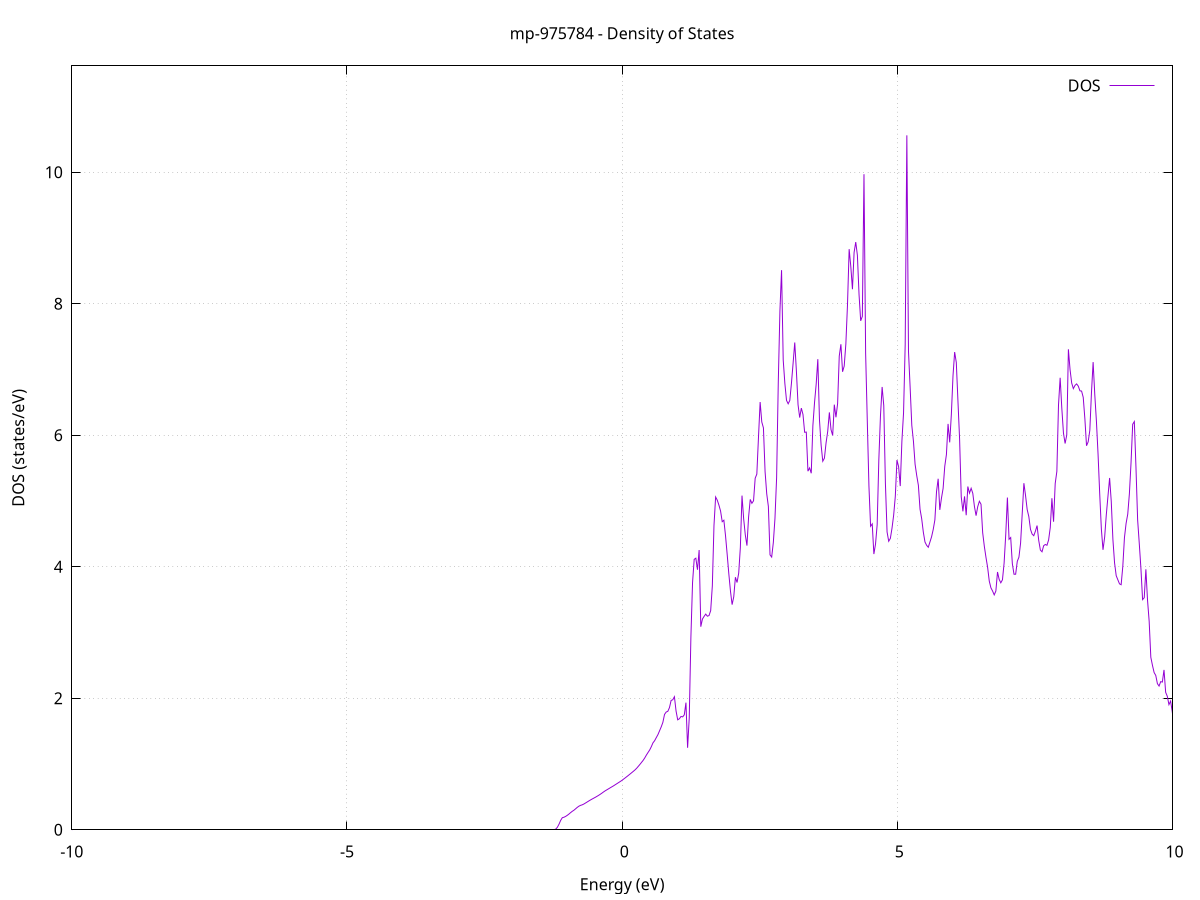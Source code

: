 set title 'mp-975784 - Density of States'
set xlabel 'Energy (eV)'
set ylabel 'DOS (states/eV)'
set grid
set xrange [-10:10]
set yrange [0:11.619]
set xzeroaxis lt -1
set terminal png size 800,600
set output 'mp-975784_dos_gnuplot.png'
plot '-' using 1:2 with lines title 'DOS'
-42.122500 0.000000
-42.092500 0.000000
-42.062600 0.000000
-42.032600 0.000000
-42.002700 0.000000
-41.972700 0.000000
-41.942800 0.000000
-41.912800 0.000000
-41.882900 0.000000
-41.852900 0.000000
-41.822900 0.000000
-41.793000 0.000000
-41.763000 0.000000
-41.733100 0.000000
-41.703100 0.000000
-41.673200 0.000000
-41.643200 0.000000
-41.613300 0.000000
-41.583300 0.000000
-41.553400 0.000000
-41.523400 0.000000
-41.493500 0.000000
-41.463500 0.000000
-41.433600 0.000000
-41.403600 0.000000
-41.373700 0.000000
-41.343700 0.000000
-41.313700 0.000000
-41.283800 0.000000
-41.253800 0.000000
-41.223900 0.000000
-41.193900 0.000000
-41.164000 0.000000
-41.134000 0.000000
-41.104100 0.000000
-41.074100 0.000000
-41.044200 0.000000
-41.014200 0.000000
-40.984300 0.000000
-40.954300 0.000000
-40.924400 0.000000
-40.894400 0.000000
-40.864500 0.000000
-40.834500 0.000000
-40.804500 0.000000
-40.774600 0.000000
-40.744600 0.000000
-40.714700 0.000000
-40.684700 0.000000
-40.654800 0.000000
-40.624800 0.000000
-40.594900 0.000000
-40.564900 0.000000
-40.535000 0.000000
-40.505000 0.000000
-40.475100 0.000000
-40.445100 0.000000
-40.415200 0.000000
-40.385200 0.000000
-40.355300 0.000000
-40.325300 0.000000
-40.295400 0.000000
-40.265400 0.000000
-40.235400 0.000000
-40.205500 0.000000
-40.175500 0.000000
-40.145600 0.000000
-40.115600 0.000000
-40.085700 0.000000
-40.055700 0.000000
-40.025800 0.000000
-39.995800 0.000000
-39.965900 0.000000
-39.935900 0.000000
-39.906000 0.000000
-39.876000 0.000000
-39.846100 0.000000
-39.816100 0.000000
-39.786200 0.000000
-39.756200 0.000000
-39.726200 0.000000
-39.696300 0.000000
-39.666300 0.000000
-39.636400 0.000000
-39.606400 0.000000
-39.576500 0.000000
-39.546500 0.000000
-39.516600 0.000000
-39.486600 0.000000
-39.456700 0.000000
-39.426700 0.000000
-39.396800 14.719500
-39.366800 32.785700
-39.336900 236.487900
-39.306900 0.000000
-39.277000 0.000000
-39.247000 0.000000
-39.217000 0.000000
-39.187100 0.000000
-39.157100 0.000000
-39.127200 0.000000
-39.097200 0.000000
-39.067300 0.000000
-39.037300 0.000000
-39.007400 0.000000
-38.977400 0.000000
-38.947500 0.000000
-38.917500 0.000000
-38.887600 0.000000
-38.857600 0.000000
-38.827700 0.000000
-38.797700 0.000000
-38.767800 0.000000
-38.737800 0.000000
-38.707900 0.000000
-38.677900 0.000000
-38.647900 0.000000
-38.618000 0.000000
-38.588000 0.000000
-38.558100 0.000000
-38.528100 0.000000
-38.498200 0.000000
-38.468200 0.000000
-38.438300 0.000000
-38.408300 0.000000
-38.378400 0.000000
-38.348400 0.000000
-38.318500 0.000000
-38.288500 0.000000
-38.258600 0.000000
-38.228600 0.000000
-38.198700 0.000000
-38.168700 0.000000
-38.138700 0.000000
-38.108800 0.000000
-38.078800 0.000000
-38.048900 0.000000
-38.018900 0.000000
-37.989000 0.000000
-37.959000 0.000000
-37.929100 0.000000
-37.899100 0.000000
-37.869200 0.000000
-37.839200 0.000000
-37.809300 0.000000
-37.779300 0.000000
-37.749400 0.000000
-37.719400 0.000000
-37.689500 0.000000
-37.659500 0.000000
-37.629500 0.000000
-37.599600 0.000000
-37.569600 0.000000
-37.539700 0.000000
-37.509700 0.000000
-37.479800 0.000000
-37.449800 0.000000
-37.419900 0.000000
-37.389900 0.000000
-37.360000 0.000000
-37.330000 0.000000
-37.300100 0.000000
-37.270100 0.000000
-37.240200 0.000000
-37.210200 0.000000
-37.180300 0.000000
-37.150300 0.000000
-37.120400 0.000000
-37.090400 0.000000
-37.060400 0.000000
-37.030500 0.000000
-37.000500 0.000000
-36.970600 0.000000
-36.940600 0.000000
-36.910700 0.000000
-36.880700 0.000000
-36.850800 0.000000
-36.820800 0.000000
-36.790900 0.000000
-36.760900 0.000000
-36.731000 0.000000
-36.701000 0.000000
-36.671100 0.000000
-36.641100 0.000000
-36.611200 0.000000
-36.581200 0.000000
-36.551200 0.000000
-36.521300 0.000000
-36.491300 0.000000
-36.461400 0.000000
-36.431400 0.000000
-36.401500 0.000000
-36.371500 0.000000
-36.341600 0.000000
-36.311600 0.000000
-36.281700 0.000000
-36.251700 0.000000
-36.221800 0.000000
-36.191800 0.000000
-36.161900 0.000000
-36.131900 0.000000
-36.102000 0.000000
-36.072000 0.000000
-36.042000 0.000000
-36.012100 0.000000
-35.982100 0.000000
-35.952200 0.000000
-35.922200 0.000000
-35.892300 0.000000
-35.862300 0.000000
-35.832400 0.000000
-35.802400 0.000000
-35.772500 0.000000
-35.742500 0.000000
-35.712600 0.000000
-35.682600 0.000000
-35.652700 0.000000
-35.622700 0.000000
-35.592800 0.000000
-35.562800 0.000000
-35.532900 0.000000
-35.502900 0.000000
-35.472900 0.000000
-35.443000 0.000000
-35.413000 0.000000
-35.383100 0.000000
-35.353100 0.000000
-35.323200 0.000000
-35.293200 0.000000
-35.263300 0.000000
-35.233300 0.000000
-35.203400 0.000000
-35.173400 0.000000
-35.143500 0.000000
-35.113500 0.000000
-35.083600 0.000000
-35.053600 0.000000
-35.023700 0.000000
-34.993700 0.000000
-34.963700 0.000000
-34.933800 0.000000
-34.903800 0.000000
-34.873900 0.000000
-34.843900 0.000000
-34.814000 0.000000
-34.784000 0.000000
-34.754100 0.000000
-34.724100 0.000000
-34.694200 0.000000
-34.664200 0.000000
-34.634300 0.000000
-34.604300 0.000000
-34.574400 0.000000
-34.544400 0.000000
-34.514500 0.000000
-34.484500 0.000000
-34.454500 0.000000
-34.424600 0.000000
-34.394600 0.000000
-34.364700 0.000000
-34.334700 0.000000
-34.304800 0.000000
-34.274800 0.000000
-34.244900 0.000000
-34.214900 0.000000
-34.185000 0.000000
-34.155000 0.000000
-34.125100 0.000000
-34.095100 0.000000
-34.065200 0.000000
-34.035200 0.000000
-34.005300 0.000000
-33.975300 0.000000
-33.945400 0.000000
-33.915400 0.000000
-33.885400 0.000000
-33.855500 0.000000
-33.825500 0.000000
-33.795600 0.000000
-33.765600 0.000000
-33.735700 0.000000
-33.705700 0.000000
-33.675800 0.000000
-33.645800 0.000000
-33.615900 0.000000
-33.585900 0.000000
-33.556000 0.000000
-33.526000 0.000000
-33.496100 0.000000
-33.466100 0.000000
-33.436200 0.000000
-33.406200 0.000000
-33.376200 0.000000
-33.346300 0.000000
-33.316300 0.000000
-33.286400 0.000000
-33.256400 0.000000
-33.226500 0.000000
-33.196500 0.000000
-33.166600 0.000000
-33.136600 0.000000
-33.106700 0.000000
-33.076700 0.000000
-33.046800 0.000000
-33.016800 0.000000
-32.986900 0.000000
-32.956900 0.000000
-32.927000 0.000000
-32.897000 0.000000
-32.867000 0.000000
-32.837100 0.000000
-32.807100 0.000000
-32.777200 0.000000
-32.747200 0.000000
-32.717300 0.000000
-32.687300 0.000000
-32.657400 0.000000
-32.627400 0.000000
-32.597500 0.000000
-32.567500 0.000000
-32.537600 0.000000
-32.507600 0.000000
-32.477700 0.000000
-32.447700 0.000000
-32.417800 0.000000
-32.387800 0.000000
-32.357800 0.000000
-32.327900 0.000000
-32.297900 0.000000
-32.268000 0.000000
-32.238000 0.000000
-32.208100 0.000000
-32.178100 0.000000
-32.148200 0.000000
-32.118200 0.000000
-32.088300 0.000000
-32.058300 0.000000
-32.028400 0.000000
-31.998400 0.000000
-31.968500 0.000000
-31.938500 0.000000
-31.908600 0.000000
-31.878600 0.000000
-31.848700 0.000000
-31.818700 0.000000
-31.788700 0.000000
-31.758800 0.000000
-31.728800 0.000000
-31.698900 0.000000
-31.668900 0.000000
-31.639000 0.000000
-31.609000 0.000000
-31.579100 0.000000
-31.549100 0.000000
-31.519200 0.000000
-31.489200 0.000000
-31.459300 0.000000
-31.429300 0.000000
-31.399400 0.000000
-31.369400 0.000000
-31.339500 0.000000
-31.309500 0.000000
-31.279500 0.000000
-31.249600 0.000000
-31.219600 0.000000
-31.189700 0.000000
-31.159700 0.000000
-31.129800 0.000000
-31.099800 0.000000
-31.069900 0.000000
-31.039900 0.000000
-31.010000 0.000000
-30.980000 0.000000
-30.950100 0.000000
-30.920100 0.000000
-30.890200 0.000000
-30.860200 0.000000
-30.830300 0.000000
-30.800300 0.000000
-30.770300 0.000000
-30.740400 0.000000
-30.710400 0.000000
-30.680500 0.000000
-30.650500 0.000000
-30.620600 0.000000
-30.590600 0.000000
-30.560700 0.000000
-30.530700 0.000000
-30.500800 0.000000
-30.470800 0.000000
-30.440900 0.000000
-30.410900 0.000000
-30.381000 0.000000
-30.351000 0.000000
-30.321100 0.000000
-30.291100 0.000000
-30.261200 0.000000
-30.231200 0.000000
-30.201200 0.000000
-30.171300 0.000000
-30.141300 0.000000
-30.111400 0.000000
-30.081400 0.000000
-30.051500 0.000000
-30.021500 0.000000
-29.991600 0.000000
-29.961600 0.000000
-29.931700 0.000000
-29.901700 0.000000
-29.871800 0.000000
-29.841800 0.000000
-29.811900 0.000000
-29.781900 0.000000
-29.752000 0.000000
-29.722000 0.000000
-29.692000 0.000000
-29.662100 0.000000
-29.632100 0.000000
-29.602200 0.000000
-29.572200 0.000000
-29.542300 0.000000
-29.512300 0.000000
-29.482400 0.000000
-29.452400 0.000000
-29.422500 0.000000
-29.392500 0.000000
-29.362600 0.000000
-29.332600 0.000000
-29.302700 0.000000
-29.272700 0.000000
-29.242800 0.000000
-29.212800 0.000000
-29.182800 0.000000
-29.152900 0.000000
-29.122900 0.000000
-29.093000 0.000000
-29.063000 0.000000
-29.033100 0.000000
-29.003100 0.000000
-28.973200 0.000000
-28.943200 0.000000
-28.913300 0.000000
-28.883300 0.000000
-28.853400 0.000000
-28.823400 0.000000
-28.793500 0.000000
-28.763500 0.000000
-28.733600 0.000000
-28.703600 0.000000
-28.673700 0.000000
-28.643700 0.000000
-28.613700 0.000000
-28.583800 0.000000
-28.553800 0.000000
-28.523900 0.000000
-28.493900 0.000000
-28.464000 0.000000
-28.434000 0.000000
-28.404100 0.000000
-28.374100 0.000000
-28.344200 0.000000
-28.314200 0.000000
-28.284300 0.000000
-28.254300 0.000000
-28.224400 0.000000
-28.194400 0.000000
-28.164500 0.000000
-28.134500 0.000000
-28.104500 0.000000
-28.074600 0.000000
-28.044600 0.000000
-28.014700 0.000000
-27.984700 0.000000
-27.954800 0.000000
-27.924800 0.000000
-27.894900 0.000000
-27.864900 0.000000
-27.835000 0.000000
-27.805000 0.000000
-27.775100 0.000000
-27.745100 0.000000
-27.715200 0.000000
-27.685200 0.000000
-27.655300 0.000000
-27.625300 0.000000
-27.595300 0.000000
-27.565400 0.000000
-27.535400 0.000000
-27.505500 0.000000
-27.475500 0.000000
-27.445600 0.000000
-27.415600 0.000000
-27.385700 0.000000
-27.355700 0.000000
-27.325800 0.000000
-27.295800 0.000000
-27.265900 0.000000
-27.235900 0.000000
-27.206000 0.000000
-27.176000 0.000000
-27.146100 0.000000
-27.116100 0.000000
-27.086200 0.000000
-27.056200 0.000000
-27.026200 0.000000
-26.996300 0.000000
-26.966300 0.000000
-26.936400 0.000000
-26.906400 0.000000
-26.876500 0.000000
-26.846500 0.000000
-26.816600 0.000000
-26.786600 0.000000
-26.756700 0.000000
-26.726700 0.000000
-26.696800 0.000000
-26.666800 0.000000
-26.636900 0.000000
-26.606900 0.000000
-26.577000 0.000000
-26.547000 0.000000
-26.517000 0.000000
-26.487100 0.000000
-26.457100 0.000000
-26.427200 0.000000
-26.397200 0.000000
-26.367300 0.000000
-26.337300 0.000000
-26.307400 0.000000
-26.277400 0.000000
-26.247500 0.000000
-26.217500 0.000000
-26.187600 0.000000
-26.157600 0.000000
-26.127700 0.000000
-26.097700 0.000000
-26.067800 0.000000
-26.037800 0.000000
-26.007800 0.000000
-25.977900 0.000000
-25.947900 0.000000
-25.918000 0.000000
-25.888000 0.000000
-25.858100 0.000000
-25.828100 0.000000
-25.798200 0.000000
-25.768200 0.000000
-25.738300 0.000000
-25.708300 0.000000
-25.678400 0.000000
-25.648400 0.000000
-25.618500 0.000000
-25.588500 0.000000
-25.558600 0.000000
-25.528600 0.000000
-25.498700 0.000000
-25.468700 0.000000
-25.438700 0.000000
-25.408800 0.000000
-25.378800 0.000000
-25.348900 0.000000
-25.318900 0.000000
-25.289000 0.000000
-25.259000 0.000000
-25.229100 0.000000
-25.199100 0.000000
-25.169200 0.000000
-25.139200 0.000000
-25.109300 0.000000
-25.079300 0.000000
-25.049400 0.000000
-25.019400 0.000000
-24.989500 0.000000
-24.959500 0.000000
-24.929500 0.000000
-24.899600 0.000000
-24.869600 0.000000
-24.839700 0.000000
-24.809700 0.000000
-24.779800 0.000000
-24.749800 0.000000
-24.719900 0.000000
-24.689900 0.000000
-24.660000 0.000000
-24.630000 0.000000
-24.600100 0.000000
-24.570100 0.000000
-24.540200 0.000000
-24.510200 0.000000
-24.480300 0.000000
-24.450300 0.000000
-24.420300 0.000000
-24.390400 0.000000
-24.360400 0.000000
-24.330500 0.000000
-24.300500 0.000000
-24.270600 0.000000
-24.240600 0.000000
-24.210700 0.000000
-24.180700 0.000000
-24.150800 0.000000
-24.120800 0.000000
-24.090900 0.000000
-24.060900 0.000000
-24.031000 0.000000
-24.001000 0.000000
-23.971100 0.000000
-23.941100 0.000000
-23.911100 0.000000
-23.881200 0.000000
-23.851200 0.000000
-23.821300 0.000000
-23.791300 0.000000
-23.761400 0.000000
-23.731400 0.000000
-23.701500 0.000000
-23.671500 0.000000
-23.641600 0.000000
-23.611600 0.000000
-23.581700 0.000000
-23.551700 0.000000
-23.521800 0.000000
-23.491800 0.000000
-23.461900 0.000000
-23.431900 0.000000
-23.402000 0.000000
-23.372000 0.000000
-23.342000 0.000000
-23.312100 0.000000
-23.282100 0.000000
-23.252200 0.000000
-23.222200 0.000000
-23.192300 0.000000
-23.162300 0.000000
-23.132400 0.000000
-23.102400 0.000000
-23.072500 0.000000
-23.042500 0.000000
-23.012600 0.000000
-22.982600 0.000000
-22.952700 0.000000
-22.922700 0.000000
-22.892800 0.000000
-22.862800 0.000000
-22.832800 0.000000
-22.802900 0.000000
-22.772900 0.000000
-22.743000 0.000000
-22.713000 0.000000
-22.683100 0.000000
-22.653100 0.000000
-22.623200 0.000000
-22.593200 0.000000
-22.563300 0.000000
-22.533300 0.000000
-22.503400 0.000000
-22.473400 0.000000
-22.443500 0.000000
-22.413500 0.000000
-22.383600 0.000000
-22.353600 0.000000
-22.323600 0.000000
-22.293700 0.000000
-22.263700 0.000000
-22.233800 0.000000
-22.203800 0.000000
-22.173900 0.000000
-22.143900 0.000000
-22.114000 0.000000
-22.084000 0.000000
-22.054100 0.000000
-22.024100 0.000000
-21.994200 0.000000
-21.964200 0.000000
-21.934300 0.000000
-21.904300 0.000000
-21.874400 0.000000
-21.844400 0.000000
-21.814500 0.000000
-21.784500 0.000000
-21.754500 0.000000
-21.724600 0.000000
-21.694600 0.000000
-21.664700 0.000000
-21.634700 0.000000
-21.604800 0.000000
-21.574800 0.000000
-21.544900 0.000000
-21.514900 0.000000
-21.485000 0.000000
-21.455000 0.000000
-21.425100 0.000000
-21.395100 0.000000
-21.365200 0.000000
-21.335200 0.000000
-21.305300 0.000000
-21.275300 0.000000
-21.245300 0.000000
-21.215400 0.000000
-21.185400 0.000000
-21.155500 0.000000
-21.125500 0.000000
-21.095600 0.000000
-21.065600 0.000000
-21.035700 0.000000
-21.005700 0.000000
-20.975800 0.000000
-20.945800 0.000000
-20.915900 0.000000
-20.885900 0.000000
-20.856000 0.000000
-20.826000 0.000000
-20.796100 0.000000
-20.766100 0.000000
-20.736100 0.000000
-20.706200 0.000000
-20.676200 0.000000
-20.646300 0.000000
-20.616300 0.000000
-20.586400 0.000000
-20.556400 0.000000
-20.526500 0.000000
-20.496500 0.000000
-20.466600 0.000000
-20.436600 0.000000
-20.406700 0.000000
-20.376700 0.000000
-20.346800 0.000000
-20.316800 0.000000
-20.286900 0.000000
-20.256900 0.000000
-20.227000 0.000000
-20.197000 0.000000
-20.167000 0.000000
-20.137100 0.000000
-20.107100 0.000000
-20.077200 0.000000
-20.047200 0.000000
-20.017300 0.000000
-19.987300 0.000000
-19.957400 0.000000
-19.927400 0.000000
-19.897500 0.000000
-19.867500 0.000000
-19.837600 0.000000
-19.807600 0.000000
-19.777700 0.000000
-19.747700 0.000000
-19.717800 0.000000
-19.687800 0.441400
-19.657800 11.204100
-19.627900 44.402100
-19.597900 47.546900
-19.568000 56.008300
-19.538000 61.969400
-19.508100 19.541100
-19.478100 43.315600
-19.448200 52.492400
-19.418200 32.227700
-19.388300 36.393400
-19.358300 85.031700
-19.328400 58.811800
-19.298400 90.100700
-19.268500 0.000000
-19.238500 0.000000
-19.208600 0.000000
-19.178600 0.000000
-19.148600 0.000000
-19.118700 0.000000
-19.088700 0.000000
-19.058800 0.000000
-19.028800 0.000000
-18.998900 0.000000
-18.968900 0.000000
-18.939000 0.000000
-18.909000 0.000000
-18.879100 0.000000
-18.849100 0.000000
-18.819200 0.000000
-18.789200 0.000000
-18.759300 0.000000
-18.729300 0.000000
-18.699400 0.000000
-18.669400 0.000000
-18.639500 0.000000
-18.609500 0.000000
-18.579500 0.000000
-18.549600 0.000000
-18.519600 0.000000
-18.489700 0.000000
-18.459700 0.000000
-18.429800 0.000000
-18.399800 0.000000
-18.369900 0.000000
-18.339900 0.000000
-18.310000 0.000000
-18.280000 0.000000
-18.250100 0.000000
-18.220100 0.000000
-18.190200 0.000000
-18.160200 0.000000
-18.130300 0.000000
-18.100300 0.000000
-18.070300 0.000000
-18.040400 0.000000
-18.010400 0.000000
-17.980500 0.000000
-17.950500 0.000000
-17.920600 0.000000
-17.890600 0.000000
-17.860700 0.000000
-17.830700 0.000000
-17.800800 0.000000
-17.770800 0.000000
-17.740900 0.000000
-17.710900 0.000000
-17.681000 0.000000
-17.651000 0.000000
-17.621100 0.000000
-17.591100 0.000000
-17.561100 0.000000
-17.531200 0.000000
-17.501200 0.000000
-17.471300 0.000000
-17.441300 0.000000
-17.411400 0.000000
-17.381400 0.000000
-17.351500 0.000000
-17.321500 0.000000
-17.291600 0.000000
-17.261600 0.000000
-17.231700 0.000000
-17.201700 0.000000
-17.171800 0.000000
-17.141800 0.000000
-17.111900 0.000000
-17.081900 0.000000
-17.052000 0.000000
-17.022000 0.000000
-16.992000 0.000000
-16.962100 0.000000
-16.932100 0.000000
-16.902200 0.000000
-16.872200 0.000000
-16.842300 0.000000
-16.812300 0.000000
-16.782400 0.000000
-16.752400 0.000000
-16.722500 0.000000
-16.692500 0.000000
-16.662600 0.000000
-16.632600 0.000000
-16.602700 0.000000
-16.572700 0.000000
-16.542800 0.000000
-16.512800 0.000000
-16.482800 0.000000
-16.452900 0.000000
-16.422900 0.000000
-16.393000 0.000000
-16.363000 0.000000
-16.333100 0.000000
-16.303100 0.000000
-16.273200 0.000000
-16.243200 0.000000
-16.213300 0.000000
-16.183300 0.000000
-16.153400 0.000000
-16.123400 0.000000
-16.093500 0.000000
-16.063500 0.000000
-16.033600 0.000000
-16.003600 0.000000
-15.973600 0.000000
-15.943700 0.000000
-15.913700 0.000000
-15.883800 0.000000
-15.853800 0.000000
-15.823900 0.000000
-15.793900 0.000000
-15.764000 0.000000
-15.734000 0.000000
-15.704100 0.000000
-15.674100 0.000000
-15.644200 0.000000
-15.614200 0.000000
-15.584300 0.000000
-15.554300 0.000000
-15.524400 0.000000
-15.494400 0.000000
-15.464400 0.000000
-15.434500 0.000000
-15.404500 0.000000
-15.374600 0.000000
-15.344600 0.000000
-15.314700 0.000000
-15.284700 0.000000
-15.254800 0.000000
-15.224800 0.000000
-15.194900 0.000000
-15.164900 0.000000
-15.135000 0.000000
-15.105000 0.000000
-15.075100 0.000000
-15.045100 0.000000
-15.015200 0.000000
-14.985200 0.000000
-14.955300 0.000000
-14.925300 0.000000
-14.895300 0.000000
-14.865400 0.000000
-14.835400 0.000000
-14.805500 0.000000
-14.775500 0.000000
-14.745600 396.454400
-14.715600 0.000000
-14.685700 0.000000
-14.655700 0.000000
-14.625800 0.000000
-14.595800 0.000000
-14.565900 0.000000
-14.535900 0.000000
-14.506000 0.000000
-14.476000 0.000000
-14.446100 0.000000
-14.416100 0.000000
-14.386100 0.000000
-14.356200 0.000000
-14.326200 0.000000
-14.296300 0.000000
-14.266300 0.000000
-14.236400 0.000000
-14.206400 0.000000
-14.176500 0.000000
-14.146500 0.000000
-14.116600 0.000000
-14.086600 0.000000
-14.056700 0.000000
-14.026700 0.000000
-13.996800 0.000000
-13.966800 0.000000
-13.936900 0.000000
-13.906900 0.000000
-13.876900 0.000000
-13.847000 0.000000
-13.817000 0.000000
-13.787100 0.000000
-13.757100 0.000000
-13.727200 0.000000
-13.697200 0.000000
-13.667300 0.000000
-13.637300 0.000000
-13.607400 0.000000
-13.577400 0.000000
-13.547500 0.000000
-13.517500 0.000000
-13.487600 0.000000
-13.457600 0.000000
-13.427700 0.000000
-13.397700 0.000000
-13.367800 0.000000
-13.337800 0.000000
-13.307800 0.000000
-13.277900 0.000000
-13.247900 0.000000
-13.218000 0.000000
-13.188000 0.000000
-13.158100 0.000000
-13.128100 0.000000
-13.098200 0.000000
-13.068200 0.000000
-13.038300 0.000000
-13.008300 0.000000
-12.978400 0.000000
-12.948400 0.000000
-12.918500 0.000000
-12.888500 0.000000
-12.858600 0.000000
-12.828600 0.000000
-12.798600 0.000000
-12.768700 0.000000
-12.738700 0.000000
-12.708800 0.000000
-12.678800 0.000000
-12.648900 0.000000
-12.618900 0.000000
-12.589000 0.000000
-12.559000 0.000000
-12.529100 0.000000
-12.499100 0.000000
-12.469200 0.000000
-12.439200 0.000000
-12.409300 0.000000
-12.379300 0.000000
-12.349400 0.000000
-12.319400 0.000000
-12.289400 0.000000
-12.259500 0.000000
-12.229500 0.000000
-12.199600 0.000000
-12.169600 0.000000
-12.139700 0.000000
-12.109700 0.000000
-12.079800 0.000000
-12.049800 0.000000
-12.019900 0.000000
-11.989900 0.000000
-11.960000 0.000000
-11.930000 0.000000
-11.900100 0.000000
-11.870100 0.000000
-11.840200 0.000000
-11.810200 0.000000
-11.780300 0.000000
-11.750300 0.000000
-11.720300 0.000000
-11.690400 0.000000
-11.660400 0.000000
-11.630500 0.000000
-11.600500 0.000000
-11.570600 0.000000
-11.540600 0.000000
-11.510700 0.000000
-11.480700 0.000000
-11.450800 0.000000
-11.420800 0.000000
-11.390900 0.000000
-11.360900 0.000000
-11.331000 0.000000
-11.301000 0.000000
-11.271100 0.000000
-11.241100 0.000000
-11.211100 0.000000
-11.181200 0.000000
-11.151200 0.000000
-11.121300 0.000000
-11.091300 0.000000
-11.061400 0.000000
-11.031400 0.000000
-11.001500 0.000000
-10.971500 0.000000
-10.941600 0.000000
-10.911600 0.000000
-10.881700 0.000000
-10.851700 0.000000
-10.821800 0.000000
-10.791800 0.000000
-10.761900 0.000000
-10.731900 0.000000
-10.701900 0.000000
-10.672000 0.000000
-10.642000 0.000000
-10.612100 0.000000
-10.582100 0.000000
-10.552200 0.000000
-10.522200 0.000000
-10.492300 0.000000
-10.462300 0.000000
-10.432400 0.000000
-10.402400 0.000000
-10.372500 0.000000
-10.342500 0.000000
-10.312600 0.000000
-10.282600 0.000000
-10.252700 0.000000
-10.222700 0.000000
-10.192800 0.000000
-10.162800 0.000000
-10.132800 0.000000
-10.102900 0.000000
-10.072900 0.000000
-10.043000 0.000000
-10.013000 0.000000
-9.983100 0.000000
-9.953100 0.000000
-9.923200 0.000000
-9.893200 0.000000
-9.863300 0.000000
-9.833300 0.000000
-9.803400 0.000000
-9.773400 0.000000
-9.743500 0.000000
-9.713500 0.000000
-9.683600 0.000000
-9.653600 0.000000
-9.623600 0.000000
-9.593700 0.000000
-9.563700 0.000000
-9.533800 0.000000
-9.503800 0.000000
-9.473900 0.000000
-9.443900 0.000000
-9.414000 0.000000
-9.384000 0.000000
-9.354100 0.000000
-9.324100 0.000000
-9.294200 0.000000
-9.264200 0.000000
-9.234300 0.000000
-9.204300 0.000000
-9.174400 0.000000
-9.144400 0.000000
-9.114400 0.000000
-9.084500 0.000000
-9.054500 0.000000
-9.024600 0.000000
-8.994600 0.000000
-8.964700 0.000000
-8.934700 0.000000
-8.904800 0.000000
-8.874800 0.000000
-8.844900 0.000000
-8.814900 0.000000
-8.785000 0.000000
-8.755000 0.000000
-8.725100 0.000000
-8.695100 0.000000
-8.665200 0.000000
-8.635200 0.000000
-8.605300 0.000000
-8.575300 0.000000
-8.545300 0.000000
-8.515400 0.000000
-8.485400 0.000000
-8.455500 0.000000
-8.425500 0.000000
-8.395600 0.000000
-8.365600 0.000000
-8.335700 0.000000
-8.305700 0.000000
-8.275800 0.000000
-8.245800 0.000000
-8.215900 0.000000
-8.185900 0.000000
-8.156000 0.000000
-8.126000 0.000000
-8.096100 0.000000
-8.066100 0.000000
-8.036100 0.000000
-8.006200 0.000000
-7.976200 0.000000
-7.946300 0.000000
-7.916300 0.000000
-7.886400 0.000000
-7.856400 0.000000
-7.826500 0.000000
-7.796500 0.000000
-7.766600 0.000000
-7.736600 0.000000
-7.706700 0.000000
-7.676700 0.000000
-7.646800 0.000000
-7.616800 0.000000
-7.586900 0.000000
-7.556900 0.000000
-7.526900 0.000000
-7.497000 0.000000
-7.467000 0.000000
-7.437100 0.000000
-7.407100 0.000000
-7.377200 0.000000
-7.347200 0.000000
-7.317300 0.000000
-7.287300 0.000000
-7.257400 0.000000
-7.227400 0.000000
-7.197500 0.000000
-7.167500 0.000000
-7.137600 0.000000
-7.107600 0.000000
-7.077700 0.000000
-7.047700 0.000000
-7.017700 0.000000
-6.987800 0.000000
-6.957800 0.000000
-6.927900 0.000000
-6.897900 0.000000
-6.868000 0.000000
-6.838000 0.000000
-6.808100 0.000000
-6.778100 0.000000
-6.748200 0.000000
-6.718200 0.000000
-6.688300 0.000000
-6.658300 0.000000
-6.628400 0.000000
-6.598400 0.000000
-6.568500 0.000000
-6.538500 0.000000
-6.508600 0.000000
-6.478600 0.000000
-6.448600 0.000000
-6.418700 0.000000
-6.388700 0.000000
-6.358800 0.000000
-6.328800 0.000000
-6.298900 0.000000
-6.268900 0.000000
-6.239000 0.000000
-6.209000 0.000000
-6.179100 0.000000
-6.149100 0.000000
-6.119200 0.000000
-6.089200 0.000000
-6.059300 0.000000
-6.029300 0.000000
-5.999400 0.000000
-5.969400 0.000000
-5.939400 0.000000
-5.909500 0.000000
-5.879500 0.000000
-5.849600 0.000000
-5.819600 0.000000
-5.789700 0.000000
-5.759700 0.000000
-5.729800 0.000000
-5.699800 0.000000
-5.669900 0.000000
-5.639900 0.000000
-5.610000 0.000000
-5.580000 0.000000
-5.550100 0.000000
-5.520100 0.000000
-5.490200 0.000000
-5.460200 0.000000
-5.430200 0.000000
-5.400300 0.000000
-5.370300 0.000000
-5.340400 0.000000
-5.310400 0.000000
-5.280500 0.000000
-5.250500 0.000000
-5.220600 0.000000
-5.190600 0.000000
-5.160700 0.000000
-5.130700 0.000000
-5.100800 0.000000
-5.070800 0.000000
-5.040900 0.000000
-5.010900 0.000000
-4.981000 0.000000
-4.951000 0.000000
-4.921100 0.000000
-4.891100 0.000000
-4.861100 0.000000
-4.831200 0.000000
-4.801200 0.000000
-4.771300 0.000000
-4.741300 0.000000
-4.711400 0.000000
-4.681400 0.000000
-4.651500 0.000000
-4.621500 0.000000
-4.591600 0.000000
-4.561600 0.000000
-4.531700 0.000000
-4.501700 0.000000
-4.471800 0.000000
-4.441800 0.000000
-4.411900 0.000000
-4.381900 0.000000
-4.351900 0.000000
-4.322000 0.000000
-4.292000 0.000000
-4.262100 0.000000
-4.232100 0.000000
-4.202200 0.000000
-4.172200 0.000000
-4.142300 0.000000
-4.112300 0.000000
-4.082400 0.000000
-4.052400 0.000000
-4.022500 0.000000
-3.992500 0.000000
-3.962600 0.000000
-3.932600 0.000000
-3.902700 0.000000
-3.872700 0.000000
-3.842700 0.000000
-3.812800 0.000000
-3.782800 0.000000
-3.752900 0.000000
-3.722900 0.000000
-3.693000 0.000000
-3.663000 0.000000
-3.633100 0.000000
-3.603100 0.000000
-3.573200 0.000000
-3.543200 0.000000
-3.513300 0.000000
-3.483300 0.000000
-3.453400 0.000000
-3.423400 0.000000
-3.393500 0.000000
-3.363500 0.000000
-3.333600 0.000000
-3.303600 0.000000
-3.273600 0.000000
-3.243700 0.000000
-3.213700 0.000000
-3.183800 0.000000
-3.153800 0.000000
-3.123900 0.000000
-3.093900 0.000000
-3.064000 0.000000
-3.034000 0.000000
-3.004100 0.000000
-2.974100 0.000000
-2.944200 0.000000
-2.914200 0.000000
-2.884300 0.000000
-2.854300 0.000000
-2.824400 0.000000
-2.794400 0.000000
-2.764400 0.000000
-2.734500 0.000000
-2.704500 0.000000
-2.674600 0.000000
-2.644600 0.000000
-2.614700 0.000000
-2.584700 0.000000
-2.554800 0.000000
-2.524800 0.000000
-2.494900 0.000000
-2.464900 0.000000
-2.435000 0.000000
-2.405000 0.000000
-2.375100 0.000000
-2.345100 0.000000
-2.315200 0.000000
-2.285200 0.000000
-2.255200 0.000000
-2.225300 0.000000
-2.195300 0.000000
-2.165400 0.000000
-2.135400 0.000000
-2.105500 0.000000
-2.075500 0.000000
-2.045600 0.000000
-2.015600 0.000000
-1.985700 0.000000
-1.955700 0.000000
-1.925800 0.000000
-1.895800 0.000000
-1.865900 0.000000
-1.835900 0.000000
-1.806000 0.000000
-1.776000 0.000000
-1.746100 0.000000
-1.716100 0.000000
-1.686100 0.000000
-1.656200 0.000000
-1.626200 0.000000
-1.596300 0.000000
-1.566300 0.000000
-1.536400 0.000000
-1.506400 0.000000
-1.476500 0.000000
-1.446500 0.000000
-1.416600 0.000000
-1.386600 0.000000
-1.356700 0.000000
-1.326700 0.000000
-1.296800 0.000000
-1.266800 0.000000
-1.236900 0.000000
-1.206900 0.009600
-1.176900 0.038000
-1.147000 0.085200
-1.117000 0.143000
-1.087100 0.183800
-1.057100 0.190700
-1.027200 0.203200
-0.997200 0.219700
-0.967300 0.238800
-0.937300 0.260300
-0.907400 0.280200
-0.877400 0.296600
-0.847500 0.317600
-0.817500 0.339300
-0.787600 0.357800
-0.757600 0.370900
-0.727700 0.378800
-0.697700 0.390700
-0.667700 0.405900
-0.637800 0.421400
-0.607800 0.437100
-0.577900 0.452100
-0.547900 0.466400
-0.518000 0.480000
-0.488000 0.493600
-0.458100 0.508200
-0.428100 0.523400
-0.398200 0.539600
-0.368200 0.557000
-0.338300 0.575300
-0.308300 0.592400
-0.278400 0.607400
-0.248400 0.622400
-0.218500 0.637500
-0.188500 0.652500
-0.158600 0.667200
-0.128600 0.683500
-0.098600 0.699600
-0.068700 0.715700
-0.038700 0.731900
-0.008800 0.748300
0.021200 0.767400
0.051100 0.786300
0.081100 0.805800
0.111000 0.825700
0.141000 0.846000
0.170900 0.866500
0.200900 0.887300
0.230800 0.908500
0.260800 0.933300
0.290700 0.962200
0.320700 0.992000
0.350600 1.023300
0.380600 1.054800
0.410600 1.092600
0.440500 1.136400
0.470500 1.176000
0.500400 1.214100
0.530400 1.264500
0.560300 1.322300
0.590300 1.355100
0.620200 1.401700
0.650200 1.447300
0.680100 1.506000
0.710100 1.565500
0.740000 1.633900
0.770000 1.754300
0.799900 1.790600
0.829900 1.801600
0.859800 1.858200
0.889800 1.967400
0.919800 1.977500
0.949700 2.024100
0.979700 1.806200
1.009600 1.672400
1.039600 1.688400
1.069500 1.723600
1.099500 1.717400
1.129400 1.748700
1.159400 1.933900
1.189300 1.247000
1.219300 1.701600
1.249200 2.929400
1.279200 3.760700
1.309100 4.113700
1.339100 4.130900
1.369000 3.955000
1.399000 4.255100
1.429000 3.088800
1.458900 3.205000
1.488900 3.245900
1.518800 3.280400
1.548800 3.248400
1.578700 3.258300
1.608700 3.333500
1.638600 3.707600
1.668600 4.627800
1.698500 5.061600
1.728500 5.013300
1.758400 4.938400
1.788400 4.847900
1.818300 4.686000
1.848300 4.708200
1.878200 4.474000
1.908200 4.191000
1.938100 3.895700
1.968100 3.631900
1.998100 3.424500
2.028000 3.544100
2.058000 3.841500
2.087900 3.761000
2.117900 3.904200
2.147800 4.292500
2.177800 5.082900
2.207700 4.731400
2.237700 4.485400
2.267600 4.322300
2.297600 4.757600
2.327500 5.025000
2.357500 4.965600
2.387400 5.003700
2.417400 5.347300
2.447300 5.409600
2.477300 5.970600
2.507300 6.505900
2.537200 6.202600
2.567200 6.113000
2.597100 5.448000
2.627100 5.110300
2.657000 4.917200
2.687000 4.181300
2.716900 4.148200
2.746900 4.367200
2.776800 4.736300
2.806800 5.356800
2.836700 6.794700
2.866700 7.887600
2.896600 8.511900
2.926600 7.144700
2.956500 6.789900
2.986500 6.531700
3.016500 6.479200
3.046400 6.530000
3.076400 6.793700
3.106300 7.096600
3.136300 7.411900
3.166200 6.976800
3.196200 6.464700
3.226100 6.269600
3.256100 6.413700
3.286000 6.316200
3.316000 6.046200
3.345900 6.049000
3.375900 5.454300
3.405800 5.504100
3.435800 5.422700
3.465700 6.147400
3.495700 6.498500
3.525600 6.777600
3.555600 7.157800
3.585600 6.231600
3.615500 5.850000
3.645500 5.605300
3.675400 5.652500
3.705400 5.886000
3.735300 6.059700
3.765300 6.348400
3.795200 6.086500
3.825200 5.998500
3.855100 6.466400
3.885100 6.273800
3.915000 6.481800
3.945000 7.204900
3.974900 7.384800
4.004900 6.966200
4.034800 7.052800
4.064800 7.388900
4.094800 7.989300
4.124700 8.831700
4.154700 8.568100
4.184600 8.221400
4.214600 8.781100
4.244500 8.939300
4.274500 8.737900
4.304400 8.142200
4.334400 7.741100
4.364300 7.809200
4.394300 9.971100
4.424200 7.247400
4.454200 6.220500
4.484100 5.230000
4.514100 4.616600
4.544000 4.652200
4.574000 4.193800
4.604000 4.346200
4.633900 4.641400
4.663900 5.624200
4.693800 6.298200
4.723800 6.735500
4.753700 6.452300
4.783700 5.265800
4.813600 4.530600
4.843600 4.388200
4.873500 4.432300
4.903500 4.587900
4.933400 4.785700
4.963400 5.070900
4.993300 5.624100
5.023300 5.523400
5.053200 5.227800
5.083200 5.912100
5.113100 6.341400
5.143100 7.381000
5.173100 10.562600
5.203000 7.276000
5.233000 6.726600
5.262900 6.152100
5.292900 5.909200
5.322800 5.559600
5.352800 5.386700
5.382700 5.238700
5.412700 4.875500
5.442600 4.732200
5.472600 4.526200
5.502500 4.376900
5.532500 4.326800
5.562400 4.297100
5.592400 4.376000
5.622300 4.455900
5.652300 4.567700
5.682300 4.712900
5.712200 5.143300
5.742200 5.339100
5.772100 4.865300
5.802100 5.044800
5.832000 5.192600
5.862000 5.528600
5.891900 5.706400
5.921900 6.173500
5.951800 5.892900
5.981800 6.318200
6.011700 6.904800
6.041700 7.266200
6.071600 7.108200
6.101600 6.520100
6.131500 5.944900
6.161500 5.064700
6.191500 4.843700
6.221400 5.071000
6.251400 4.784600
6.281300 5.220800
6.311300 5.120000
6.341200 5.194300
6.371200 5.118000
6.401100 4.917000
6.431100 4.778100
6.461000 4.914800
6.491000 4.996700
6.520900 4.951700
6.550900 4.518700
6.580800 4.311900
6.610800 4.143400
6.640700 3.992100
6.670700 3.782200
6.700600 3.680300
6.730600 3.631800
6.760600 3.572500
6.790500 3.630800
6.820500 3.920700
6.850400 3.808200
6.880400 3.756300
6.910300 3.802200
6.940300 4.056200
6.970200 4.493900
7.000200 5.053400
7.030100 4.418300
7.060100 4.444900
7.090000 4.047200
7.120000 3.887200
7.149900 3.887100
7.179900 4.083200
7.209800 4.147100
7.239800 4.361200
7.269800 4.813500
7.299700 5.271400
7.329700 5.085000
7.359600 4.869900
7.389600 4.763000
7.419500 4.569600
7.449500 4.497400
7.479400 4.473000
7.509400 4.542900
7.539300 4.626900
7.569300 4.401300
7.599200 4.254900
7.629200 4.228200
7.659100 4.321000
7.689100 4.339500
7.719000 4.327300
7.749000 4.408800
7.779000 4.596900
7.808900 5.042700
7.838900 4.685300
7.868800 5.266700
7.898800 5.450800
7.928700 6.461700
7.958700 6.874900
7.988600 6.413900
8.018600 6.035000
8.048500 5.875500
8.078500 6.004000
8.108400 7.307900
8.138400 7.001000
8.168300 6.795600
8.198300 6.709900
8.228200 6.759100
8.258200 6.781800
8.288100 6.747800
8.318100 6.676600
8.348100 6.672600
8.378000 6.577400
8.408000 6.249700
8.437900 5.841100
8.467900 5.901300
8.497800 6.075800
8.527800 6.651800
8.557700 7.113700
8.587700 6.619900
8.617600 6.214500
8.647600 5.708200
8.677500 5.109100
8.707500 4.573700
8.737400 4.257900
8.767400 4.453200
8.797300 4.793000
8.827300 5.072100
8.857300 5.350700
8.887200 4.995600
8.917200 4.414600
8.947100 4.060600
8.977100 3.864800
9.007000 3.802600
9.037000 3.740400
9.066900 3.727400
9.096900 4.005500
9.126800 4.442900
9.156800 4.660600
9.186700 4.800300
9.216700 5.111700
9.246600 5.582200
9.276600 6.167900
9.306500 6.209000
9.336500 5.506000
9.366500 4.714600
9.396400 4.353500
9.426400 3.973100
9.456300 3.500700
9.486300 3.529200
9.516200 3.961700
9.546200 3.493500
9.576100 3.170900
9.606100 2.623900
9.636000 2.500700
9.666000 2.391700
9.695900 2.347600
9.725900 2.222300
9.755800 2.186100
9.785800 2.253200
9.815700 2.246900
9.845700 2.431800
9.875700 2.090500
9.905600 2.030200
9.935600 1.903800
9.965500 1.957300
9.995500 1.795600
10.025400 1.583700
10.055400 1.457400
10.085300 1.403800
10.115300 1.418000
10.145200 1.515900
10.175200 1.276200
10.205100 1.078400
10.235100 1.079400
10.265000 1.121200
10.295000 1.163300
10.324900 1.250300
10.354900 1.520100
10.384800 1.747600
10.414800 2.091100
10.444800 2.408900
10.474700 2.610700
10.504700 2.767700
10.534600 2.898800
10.564600 2.934100
10.594500 3.038800
10.624500 3.103300
10.654400 3.179100
10.684400 3.253400
10.714300 3.361300
10.744300 3.347400
10.774200 3.368300
10.804200 3.471600
10.834100 3.516800
10.864100 3.562500
10.894000 3.577100
10.924000 3.753000
10.954000 3.863900
10.983900 3.496400
11.013900 3.615200
11.043800 3.546000
11.073800 3.429300
11.103700 3.520700
11.133700 3.620300
11.163600 3.398300
11.193600 3.357400
11.223500 3.454600
11.253500 3.748400
11.283400 4.392800
11.313400 3.041500
11.343300 2.975900
11.373300 2.956900
11.403200 2.940900
11.433200 2.969200
11.463200 2.781400
11.493100 3.127400
11.523100 3.233600
11.553000 3.323900
11.583000 3.265200
11.612900 3.277000
11.642900 3.137300
11.672800 3.050200
11.702800 3.016400
11.732700 3.155200
11.762700 3.040200
11.792600 3.090400
11.822600 3.148100
11.852500 3.198000
11.882500 3.277800
11.912400 3.265600
11.942400 2.989900
11.972300 2.661200
12.002300 2.444500
12.032300 2.229700
12.062200 2.896300
12.092200 2.470600
12.122100 2.440900
12.152100 2.541000
12.182000 2.662000
12.212000 2.691800
12.241900 2.766600
12.271900 2.856000
12.301800 2.884900
12.331800 2.949300
12.361700 3.049600
12.391700 3.116500
12.421600 3.200500
12.451600 3.282700
12.481500 3.462900
12.511500 3.626300
12.541500 3.578400
12.571400 3.617800
12.601400 3.712700
12.631300 3.786100
12.661300 3.758200
12.691200 3.838900
12.721200 3.888600
12.751100 4.047500
12.781100 4.329500
12.811000 4.161700
12.841000 3.928700
12.870900 3.846800
12.900900 3.769800
12.930800 3.713400
12.960800 3.889800
12.990700 4.248400
13.020700 4.503400
13.050700 4.791000
13.080600 4.215300
13.110600 3.519100
13.140500 3.265200
13.170500 3.172000
13.200400 3.208900
13.230400 3.371900
13.260300 3.570000
13.290300 3.889100
13.320200 4.090900
13.350200 4.436600
13.380100 4.797200
13.410100 4.933800
13.440000 5.006500
13.470000 5.123300
13.499900 4.920700
13.529900 4.890900
13.559800 4.961200
13.589800 5.251500
13.619800 5.597500
13.649700 5.897500
13.679700 6.136400
13.709600 6.459700
13.739600 6.466200
13.769500 6.699800
13.799500 6.511000
13.829400 6.054500
13.859400 5.604300
13.889300 5.219700
13.919300 4.940000
13.949200 4.708700
13.979200 4.401900
14.009100 4.184000
14.039100 4.121200
14.069000 4.202600
14.099000 4.458700
14.129000 4.688800
14.158900 4.652100
14.188900 4.119300
14.218800 3.807800
14.248800 3.575900
14.278700 3.539500
14.308700 3.644500
14.338600 4.098200
14.368600 4.271400
14.398500 4.332900
14.428500 4.013200
14.458400 3.317700
14.488400 2.782500
14.518300 2.302200
14.548300 1.902600
14.578200 1.589000
14.608200 1.380500
14.638200 1.175700
14.668100 1.016700
14.698100 0.902000
14.728000 0.801600
14.758000 0.712900
14.787900 0.632100
14.817900 0.551700
14.847800 0.474400
14.877800 0.400200
14.907700 0.315700
14.937700 0.213300
14.967600 0.052200
14.997600 0.017000
15.027500 0.001900
15.057500 0.000100
15.087400 0.000000
15.117400 0.000000
15.147300 0.000000
15.177300 0.000000
15.207300 0.000000
15.237200 0.000000
15.267200 0.000000
15.297100 0.000000
15.327100 0.000000
15.357000 0.000000
15.387000 0.000000
15.416900 0.000000
15.446900 0.000000
15.476800 0.000000
15.506800 0.000000
15.536700 0.000000
15.566700 0.000000
15.596600 0.000000
15.626600 0.000000
15.656500 0.000000
15.686500 0.000000
15.716500 0.000000
15.746400 0.000000
15.776400 0.000000
15.806300 0.000000
15.836300 0.000000
15.866200 0.000000
15.896200 0.000000
15.926100 0.000000
15.956100 0.000000
15.986000 0.000000
16.016000 0.000000
16.045900 0.000000
16.075900 0.000000
16.105800 0.000000
16.135800 0.000000
16.165700 0.000000
16.195700 0.000000
16.225700 0.000000
16.255600 0.000000
16.285600 0.000000
16.315500 0.000000
16.345500 0.000000
16.375400 0.000000
16.405400 0.000000
16.435300 0.000000
16.465300 0.000000
16.495200 0.000000
16.525200 0.000000
16.555100 0.000000
16.585100 0.000000
16.615000 0.000000
16.645000 0.000000
16.674900 0.000000
16.704900 0.000000
16.734800 0.000000
16.764800 0.000000
16.794800 0.000000
16.824700 0.000000
16.854700 0.000000
16.884600 0.000000
16.914600 0.000000
16.944500 0.000000
16.974500 0.000000
17.004400 0.000000
17.034400 0.000000
17.064300 0.000000
17.094300 0.000000
17.124200 0.000000
17.154200 0.000000
17.184100 0.000000
17.214100 0.000000
17.244000 0.000000
17.274000 0.000000
17.304000 0.000000
17.333900 0.000000
17.363900 0.000000
17.393800 0.000000
17.423800 0.000000
17.453700 0.000000
17.483700 0.000000
17.513600 0.000000
17.543600 0.000000
17.573500 0.000000
17.603500 0.000000
17.633400 0.000000
17.663400 0.000000
17.693300 0.000000
17.723300 0.000000
17.753200 0.000000
17.783200 0.000000
e
